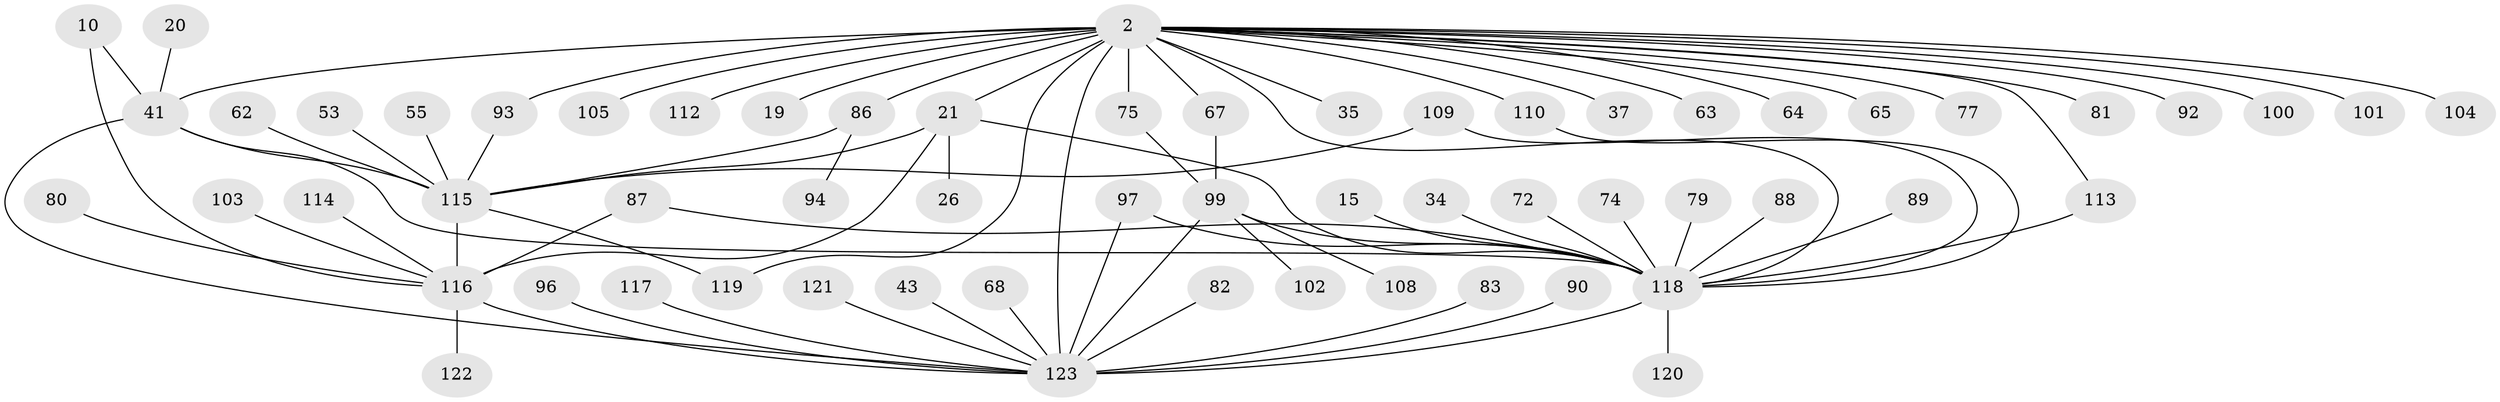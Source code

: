 // original degree distribution, {31: 0.008130081300813009, 11: 0.016260162601626018, 2: 0.2601626016260163, 12: 0.008130081300813009, 3: 0.11382113821138211, 4: 0.06504065040650407, 5: 0.06504065040650407, 8: 0.016260162601626018, 19: 0.008130081300813009, 1: 0.4146341463414634, 7: 0.024390243902439025}
// Generated by graph-tools (version 1.1) at 2025/47/03/09/25 04:47:52]
// undirected, 61 vertices, 79 edges
graph export_dot {
graph [start="1"]
  node [color=gray90,style=filled];
  2 [super="+1"];
  10;
  15 [super="+12"];
  19;
  20;
  21 [super="+6"];
  26;
  34;
  35;
  37;
  41 [super="+31"];
  43;
  53;
  55;
  62 [super="+57"];
  63;
  64;
  65;
  67 [super="+52"];
  68;
  72;
  74;
  75 [super="+69+13+39"];
  77;
  79;
  80;
  81;
  82;
  83;
  86 [super="+28+60"];
  87;
  88 [super="+76"];
  89 [super="+66"];
  90;
  92;
  93 [super="+71"];
  94;
  96;
  97 [super="+59"];
  99 [super="+18+98+58+84"];
  100;
  101;
  102;
  103;
  104;
  105;
  108;
  109 [super="+107"];
  110 [super="+106"];
  112;
  113 [super="+30+61"];
  114 [super="+36"];
  115 [super="+44+70+111"];
  116 [super="+49+22+23"];
  117;
  118 [super="+40+78+91"];
  119 [super="+95"];
  120;
  121;
  122;
  123 [super="+38+85+42+73"];
  2 -- 35;
  2 -- 41 [weight=2];
  2 -- 93;
  2 -- 100 [weight=2];
  2 -- 104 [weight=2];
  2 -- 64;
  2 -- 65;
  2 -- 67;
  2 -- 77;
  2 -- 81;
  2 -- 19;
  2 -- 21 [weight=3];
  2 -- 92;
  2 -- 37;
  2 -- 101;
  2 -- 105;
  2 -- 110 [weight=2];
  2 -- 112;
  2 -- 119 [weight=2];
  2 -- 63;
  2 -- 123 [weight=6];
  2 -- 86;
  2 -- 113;
  2 -- 118;
  2 -- 75 [weight=2];
  10 -- 41;
  10 -- 116;
  15 -- 118;
  20 -- 41;
  21 -- 26;
  21 -- 118 [weight=5];
  21 -- 115;
  21 -- 116 [weight=2];
  34 -- 118;
  41 -- 115 [weight=3];
  41 -- 123;
  41 -- 118 [weight=4];
  43 -- 123;
  53 -- 115;
  55 -- 115;
  62 -- 115;
  67 -- 99;
  68 -- 123;
  72 -- 118;
  74 -- 118;
  75 -- 99;
  79 -- 118;
  80 -- 116;
  82 -- 123;
  83 -- 123;
  86 -- 115 [weight=2];
  86 -- 94;
  87 -- 116;
  87 -- 118;
  88 -- 118;
  89 -- 118 [weight=5];
  90 -- 123;
  93 -- 115;
  96 -- 123;
  97 -- 123;
  97 -- 118;
  99 -- 102;
  99 -- 123 [weight=3];
  99 -- 108;
  99 -- 118;
  103 -- 116;
  109 -- 115;
  109 -- 118;
  110 -- 118;
  113 -- 118;
  114 -- 116;
  115 -- 116 [weight=3];
  115 -- 119;
  116 -- 122;
  116 -- 123;
  117 -- 123;
  118 -- 123;
  118 -- 120;
  121 -- 123;
}
